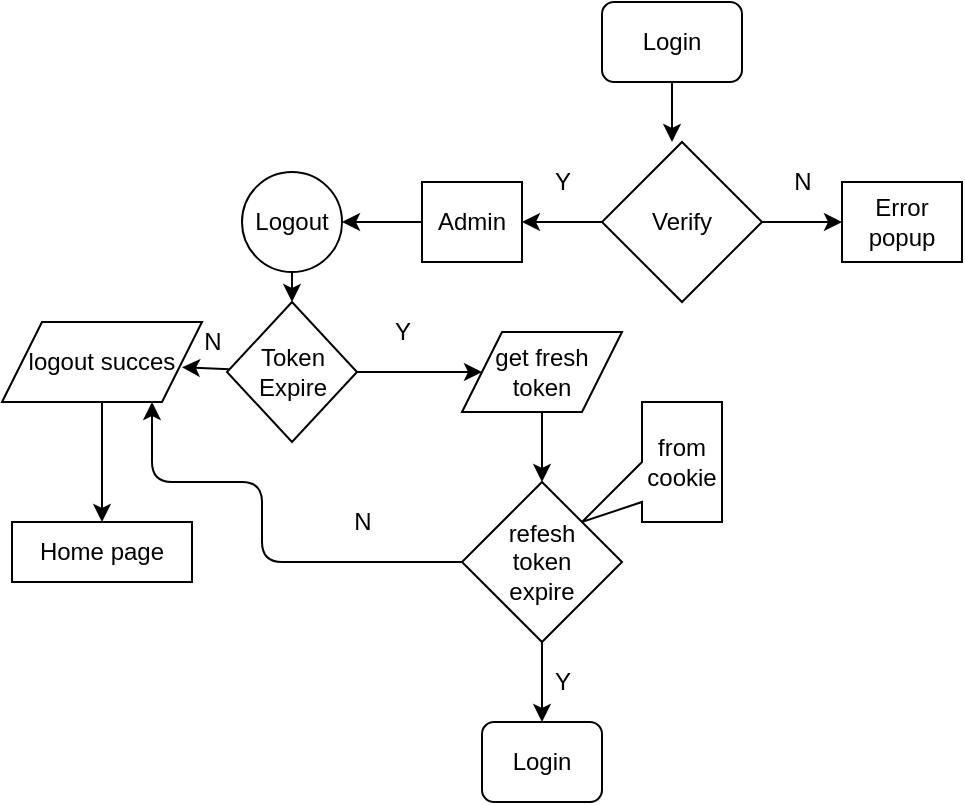 <mxfile>
    <diagram id="WgkVWSk-rdx8N7vRAbUX" name="Auth">
        <mxGraphModel dx="2082" dy="1028" grid="1" gridSize="10" guides="1" tooltips="1" connect="1" arrows="1" fold="1" page="1" pageScale="1" pageWidth="827" pageHeight="1169" math="0" shadow="0">
            <root>
                <mxCell id="0"/>
                <mxCell id="1" parent="0"/>
                <mxCell id="15" value="Login" style="rounded=1;whiteSpace=wrap;html=1;" vertex="1" parent="1">
                    <mxGeometry x="360" y="40" width="70" height="40" as="geometry"/>
                </mxCell>
                <mxCell id="16" value="" style="endArrow=classic;html=1;exitX=0.5;exitY=1;exitDx=0;exitDy=0;" edge="1" parent="1" source="15">
                    <mxGeometry width="50" height="50" relative="1" as="geometry">
                        <mxPoint x="640" y="180" as="sourcePoint"/>
                        <mxPoint x="395" y="110" as="targetPoint"/>
                    </mxGeometry>
                </mxCell>
                <mxCell id="20" value="" style="edgeStyle=none;html=1;" edge="1" parent="1" source="17">
                    <mxGeometry relative="1" as="geometry">
                        <mxPoint x="320" y="150" as="targetPoint"/>
                    </mxGeometry>
                </mxCell>
                <mxCell id="23" value="" style="edgeStyle=none;html=1;" edge="1" parent="1" source="17">
                    <mxGeometry relative="1" as="geometry">
                        <mxPoint x="480" y="150" as="targetPoint"/>
                    </mxGeometry>
                </mxCell>
                <mxCell id="17" value="Verify" style="rhombus;whiteSpace=wrap;html=1;" vertex="1" parent="1">
                    <mxGeometry x="360" y="110" width="80" height="80" as="geometry"/>
                </mxCell>
                <mxCell id="21" value="Y" style="text;html=1;align=center;verticalAlign=middle;resizable=0;points=[];autosize=1;strokeColor=none;fillColor=none;" vertex="1" parent="1">
                    <mxGeometry x="330" y="120" width="20" height="20" as="geometry"/>
                </mxCell>
                <mxCell id="24" value="N" style="text;html=1;align=center;verticalAlign=middle;resizable=0;points=[];autosize=1;strokeColor=none;fillColor=none;" vertex="1" parent="1">
                    <mxGeometry x="450" y="120" width="20" height="20" as="geometry"/>
                </mxCell>
                <mxCell id="25" value="Admin" style="whiteSpace=wrap;html=1;sketch=0;" vertex="1" parent="1">
                    <mxGeometry x="270" y="130" width="50" height="40" as="geometry"/>
                </mxCell>
                <mxCell id="27" value="Error popup" style="rounded=0;whiteSpace=wrap;html=1;" vertex="1" parent="1">
                    <mxGeometry x="480" y="130" width="60" height="40" as="geometry"/>
                </mxCell>
                <mxCell id="34" style="edgeStyle=none;html=1;exitX=0.5;exitY=1;exitDx=0;exitDy=0;entryX=0.5;entryY=0;entryDx=0;entryDy=0;" edge="1" parent="1" source="29" target="33">
                    <mxGeometry relative="1" as="geometry"/>
                </mxCell>
                <mxCell id="29" value="Logout" style="ellipse;whiteSpace=wrap;html=1;aspect=fixed;" vertex="1" parent="1">
                    <mxGeometry x="180" y="125" width="50" height="50" as="geometry"/>
                </mxCell>
                <mxCell id="32" value="" style="endArrow=classic;html=1;" edge="1" parent="1" target="29">
                    <mxGeometry width="50" height="50" relative="1" as="geometry">
                        <mxPoint x="270" y="150" as="sourcePoint"/>
                        <mxPoint x="840" y="110" as="targetPoint"/>
                        <Array as="points">
                            <mxPoint x="270" y="150"/>
                        </Array>
                    </mxGeometry>
                </mxCell>
                <mxCell id="36" value="" style="edgeStyle=none;html=1;" edge="1" parent="1" source="33">
                    <mxGeometry relative="1" as="geometry">
                        <mxPoint x="150.0" y="222.609" as="targetPoint"/>
                    </mxGeometry>
                </mxCell>
                <mxCell id="42" value="" style="edgeStyle=none;html=1;" edge="1" parent="1" source="33" target="41">
                    <mxGeometry relative="1" as="geometry"/>
                </mxCell>
                <mxCell id="33" value="Token&lt;br&gt;Expire" style="rhombus;whiteSpace=wrap;html=1;" vertex="1" parent="1">
                    <mxGeometry x="172.5" y="190" width="65" height="70" as="geometry"/>
                </mxCell>
                <mxCell id="39" value="" style="edgeStyle=none;html=1;" edge="1" parent="1" source="37" target="38">
                    <mxGeometry relative="1" as="geometry"/>
                </mxCell>
                <mxCell id="37" value="logout succes" style="shape=parallelogram;perimeter=parallelogramPerimeter;whiteSpace=wrap;html=1;fixedSize=1;" vertex="1" parent="1">
                    <mxGeometry x="60" y="200" width="100" height="40" as="geometry"/>
                </mxCell>
                <mxCell id="38" value="Home page" style="whiteSpace=wrap;html=1;" vertex="1" parent="1">
                    <mxGeometry x="65" y="300" width="90" height="30" as="geometry"/>
                </mxCell>
                <mxCell id="40" value="N" style="text;html=1;align=center;verticalAlign=middle;resizable=0;points=[];autosize=1;strokeColor=none;fillColor=none;" vertex="1" parent="1">
                    <mxGeometry x="155" y="200" width="20" height="20" as="geometry"/>
                </mxCell>
                <mxCell id="49" value="" style="edgeStyle=none;html=1;" edge="1" parent="1" source="41" target="52">
                    <mxGeometry relative="1" as="geometry">
                        <mxPoint x="330" y="290" as="targetPoint"/>
                    </mxGeometry>
                </mxCell>
                <mxCell id="41" value="get fresh token" style="shape=parallelogram;perimeter=parallelogramPerimeter;whiteSpace=wrap;html=1;fixedSize=1;" vertex="1" parent="1">
                    <mxGeometry x="290" y="205" width="80" height="40" as="geometry"/>
                </mxCell>
                <mxCell id="43" value="Y" style="text;html=1;align=center;verticalAlign=middle;resizable=0;points=[];autosize=1;strokeColor=none;fillColor=none;" vertex="1" parent="1">
                    <mxGeometry x="250" y="195" width="20" height="20" as="geometry"/>
                </mxCell>
                <mxCell id="50" value="from cookie" style="shape=callout;whiteSpace=wrap;html=1;perimeter=calloutPerimeter;direction=south;position2=1;" vertex="1" parent="1">
                    <mxGeometry x="350" y="240" width="70" height="60" as="geometry"/>
                </mxCell>
                <mxCell id="57" value="" style="edgeStyle=none;html=1;" edge="1" parent="1" source="52">
                    <mxGeometry relative="1" as="geometry">
                        <mxPoint x="330" y="400" as="targetPoint"/>
                    </mxGeometry>
                </mxCell>
                <mxCell id="52" value="&lt;span&gt;refesh &lt;br&gt;token &lt;br&gt;expire&lt;/span&gt;" style="rhombus;whiteSpace=wrap;html=1;" vertex="1" parent="1">
                    <mxGeometry x="290" y="280" width="80" height="80" as="geometry"/>
                </mxCell>
                <mxCell id="54" value="" style="endArrow=classic;html=1;entryX=0.75;entryY=1;entryDx=0;entryDy=0;exitX=0;exitY=0.5;exitDx=0;exitDy=0;" edge="1" parent="1" source="52" target="37">
                    <mxGeometry width="50" height="50" relative="1" as="geometry">
                        <mxPoint x="280" y="320" as="sourcePoint"/>
                        <mxPoint x="330" y="270" as="targetPoint"/>
                        <Array as="points">
                            <mxPoint x="190" y="320"/>
                            <mxPoint x="190" y="280"/>
                            <mxPoint x="135" y="280"/>
                        </Array>
                    </mxGeometry>
                </mxCell>
                <mxCell id="55" value="N" style="text;html=1;align=center;verticalAlign=middle;resizable=0;points=[];autosize=1;strokeColor=none;fillColor=none;" vertex="1" parent="1">
                    <mxGeometry x="230" y="290" width="20" height="20" as="geometry"/>
                </mxCell>
                <mxCell id="58" value="Login" style="rounded=1;whiteSpace=wrap;html=1;" vertex="1" parent="1">
                    <mxGeometry x="300" y="400" width="60" height="40" as="geometry"/>
                </mxCell>
                <mxCell id="60" value="Y" style="text;html=1;align=center;verticalAlign=middle;resizable=0;points=[];autosize=1;strokeColor=none;fillColor=none;" vertex="1" parent="1">
                    <mxGeometry x="330" y="370" width="20" height="20" as="geometry"/>
                </mxCell>
            </root>
        </mxGraphModel>
    </diagram>
</mxfile>
